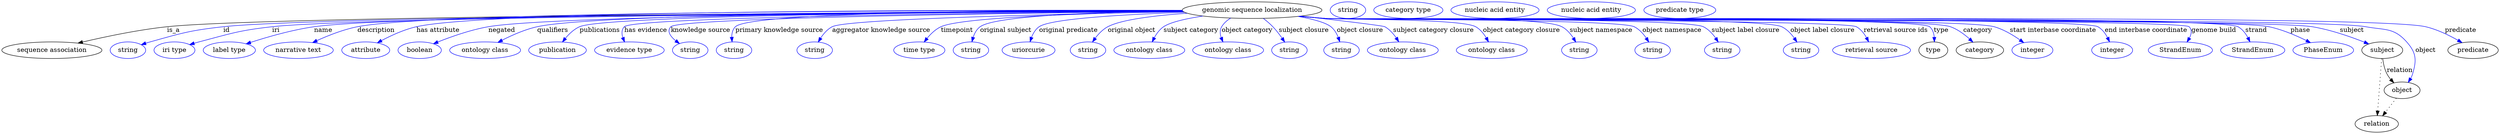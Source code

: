 digraph {
	graph [bb="0,0,5414.1,283"];
	node [label="\N"];
	"genomic sequence localization"	[height=0.5,
		label="genomic sequence localization",
		pos="2710.5,265",
		width=4.2066];
	"sequence association"	[height=0.5,
		pos="108.54,178",
		width=3.015];
	"genomic sequence localization" -> "sequence association"	[label=is_a,
		lp="372.54,221.5",
		pos="e,165.18,193.4 2559.4,263.35 2074.3,261.06 575.86,252.15 358.54,229 295.62,222.3 225,207.49 174.91,195.71"];
	id	[color=blue,
		height=0.5,
		label=string,
		pos="273.54,178",
		width=1.0652];
	"genomic sequence localization" -> id	[color=blue,
		label=id,
		lp="487.54,221.5",
		pos="e,302.53,189.98 2559.5,263.28 2091.5,260.83 685.35,251.66 480.54,229 408.81,221.06 391.05,215.43 321.54,196 318.43,195.13 315.24,\
194.17 312.04,193.15",
		style=solid];
	iri	[color=blue,
		height=0.5,
		label="iri type",
		pos="374.54,178",
		width=1.2277];
	"genomic sequence localization" -> iri	[color=blue,
		label=iri,
		lp="593.54,221.5",
		pos="e,407.46,190.15 2559.8,263.17 2107.3,260.44 779.72,250.68 585.54,229 514.25,221.04 496.9,214.31 427.54,196 424.17,195.11 420.69,\
194.13 417.21,193.11",
		style=solid];
	name	[color=blue,
		height=0.5,
		label="label type",
		pos="493.54,178",
		width=1.5707];
	"genomic sequence localization" -> name	[color=blue,
		label=name,
		lp="696.54,221.5",
		pos="e,530.12,191.9 2559.2,263.57 2119.4,262.02 860.69,255.32 676.54,229 629.15,222.23 576.59,207.03 540,195.16",
		style=solid];
	description	[color=blue,
		height=0.5,
		label="narrative text",
		pos="643.54,178",
		width=2.0943];
	"genomic sequence localization" -> description	[color=blue,
		label=description,
		lp="810.04,221.5",
		pos="e,673.66,194.53 2558.8,264.39 2132.3,265.05 942.62,263.71 769.54,229 739.39,222.95 707.2,210.06 682.9,198.87",
		style=solid];
	"has attribute"	[color=blue,
		height=0.5,
		label=attribute,
		pos="788.54,178",
		width=1.4443];
	"genomic sequence localization" -> "has attribute"	[color=blue,
		label="has attribute",
		lp="944.54,221.5",
		pos="e,813.47,194.04 2559,264.62 2152.3,265.78 1057,265.44 897.54,229 871.02,222.94 843.18,210.04 822.27,198.86",
		style=solid];
	negated	[color=blue,
		height=0.5,
		label=boolean,
		pos="905.54,178",
		width=1.2999];
	"genomic sequence localization" -> negated	[color=blue,
		label=negated,
		lp="1082.5,221.5",
		pos="e,935.17,192.01 2559.5,263.43 2178.7,261.62 1199.1,254.51 1053.5,229 1015.5,222.33 973.98,207.61 944.63,195.86",
		style=solid];
	qualifiers	[color=blue,
		height=0.5,
		label="ontology class",
		pos="1046.5,178",
		width=2.1304];
	"genomic sequence localization" -> qualifiers	[color=blue,
		label=qualifiers,
		lp="1193,221.5",
		pos="e,1074.3,194.98 2559.1,263.95 2195.6,263.36 1293.4,258.86 1159.5,229 1132.9,223.06 1104.9,210.68 1083.4,199.73",
		style=solid];
	publications	[color=blue,
		height=0.5,
		label=publication,
		pos="1203.5,178",
		width=1.7332];
	"genomic sequence localization" -> publications	[color=blue,
		label=publications,
		lp="1295.5,221.5",
		pos="e,1214.3,195.82 2559.4,263.47 2198.2,261.78 1310.5,254.99 1251.5,229 1239.3,223.62 1228.7,213.51 1220.5,203.79",
		style=solid];
	"has evidence"	[color=blue,
		height=0.5,
		label="evidence type",
		pos="1359.5,178",
		width=2.0943];
	"genomic sequence localization" -> "has evidence"	[color=blue,
		label="has evidence",
		lp="1395,221.5",
		pos="e,1349,195.95 2560,262.86 2210,259.87 1369.4,250.45 1348.5,229 1342.4,222.71 1342.7,213.83 1345.3,205.29",
		style=solid];
	"knowledge source"	[color=blue,
		height=0.5,
		label=string,
		pos="1491.5,178",
		width=1.0652];
	"genomic sequence localization" -> "knowledge source"	[color=blue,
		label="knowledge source",
		lp="1514,221.5",
		pos="e,1468.2,192.4 2560.5,262.55 2230.4,258.99 1468.7,248.66 1449.5,229 1440.2,219.43 1448.4,208.07 1459.9,198.61",
		style=solid];
	"primary knowledge source"	[color=blue,
		height=0.5,
		label=string,
		pos="1586.5,178",
		width=1.0652];
	"genomic sequence localization" -> "primary knowledge source"	[color=blue,
		label="primary knowledge source",
		lp="1684.5,221.5",
		pos="e,1582.3,196.23 2558.9,264.61 2260.7,265.09 1623.7,262.19 1589.5,229 1583.6,223.2 1581.6,214.76 1581.6,206.46",
		style=solid];
	"aggregator knowledge source"	[color=blue,
		height=0.5,
		label=string,
		pos="1761.5,178",
		width=1.0652];
	"genomic sequence localization" -> "aggregator knowledge source"	[color=blue,
		label="aggregator knowledge source",
		lp="1906,221.5",
		pos="e,1769.3,195.66 2561.8,261.59 2312.2,257.08 1832.7,246.23 1799.5,229 1789.1,223.59 1780.8,213.89 1774.6,204.47",
		style=solid];
	timepoint	[color=blue,
		height=0.5,
		label="time type",
		pos="1988.5,178",
		width=1.5346];
	"genomic sequence localization" -> timepoint	[color=blue,
		label=timepoint,
		lp="2070.5,221.5",
		pos="e,1999.1,195.68 2561,262.13 2376.6,258.91 2081.8,250.45 2035.5,229 2023.5,223.44 2013.1,213.31 2005.2,203.61",
		style=solid];
	"original subject"	[color=blue,
		height=0.5,
		label=string,
		pos="2100.5,178",
		width=1.0652];
	"genomic sequence localization" -> "original subject"	[color=blue,
		label="original subject",
		lp="2176.5,221.5",
		pos="e,2102.7,196.27 2559.5,263.35 2396.5,261.34 2155.3,254.1 2120.5,229 2113,223.58 2108.3,214.85 2105.4,206.19",
		style=solid];
	"original predicate"	[color=blue,
		height=0.5,
		label=uriorcurie,
		pos="2225.5,178",
		width=1.5887];
	"genomic sequence localization" -> "original predicate"	[color=blue,
		label="original predicate",
		lp="2312,221.5",
		pos="e,2228.8,196.28 2564.1,260.29 2438.6,255.9 2274.2,246.82 2248.5,229 2240.7,223.53 2235.4,214.68 2232,205.93",
		style=solid];
	"original object"	[color=blue,
		height=0.5,
		label=string,
		pos="2354.5,178",
		width=1.0652];
	"genomic sequence localization" -> "original object"	[color=blue,
		label="original object",
		lp="2449,221.5",
		pos="e,2364.3,195.88 2569.8,258.25 2501.3,253.47 2427.4,244.77 2397.5,229 2386.7,223.27 2377.4,213.57 2370.2,204.23",
		style=solid];
	"subject category"	[color=blue,
		height=0.5,
		label="ontology class",
		pos="2487.5,178",
		width=2.1304];
	"genomic sequence localization" -> "subject category"	[color=blue,
		label="subject category",
		lp="2578,221.5",
		pos="e,2493.8,196.02 2603.8,252.21 2567.9,246.63 2533.2,238.97 2518.5,229 2509.9,223.11 2503.2,213.93 2498.3,205.03",
		style=solid];
	"object category"	[color=blue,
		height=0.5,
		label="ontology class",
		pos="2658.5,178",
		width=2.1304];
	"genomic sequence localization" -> "object category"	[color=blue,
		label="object category",
		lp="2700,221.5",
		pos="e,2647.3,196.12 2664.1,247.74 2656.3,242.92 2649.2,236.78 2644.5,229 2640.2,221.86 2640.9,213.36 2643.4,205.41",
		style=solid];
	"subject closure"	[color=blue,
		height=0.5,
		label=string,
		pos="2791.5,178",
		width=1.0652];
	"genomic sequence localization" -> "subject closure"	[color=blue,
		label="subject closure",
		lp="2823,221.5",
		pos="e,2781.3,195.67 2735,247.03 2742,241.64 2749.4,235.41 2755.5,229 2762.8,221.45 2769.8,212.36 2775.6,204.01",
		style=solid];
	"object closure"	[color=blue,
		height=0.5,
		label=string,
		pos="2904.5,178",
		width=1.0652];
	"genomic sequence localization" -> "object closure"	[color=blue,
		label="object closure",
		lp="2944.5,221.5",
		pos="e,2900.8,196.33 2810.4,251.34 2841,245.82 2869.7,238.42 2881.5,229 2888.9,223.19 2893.9,214.53 2897.4,206.04",
		style=solid];
	"subject category closure"	[color=blue,
		height=0.5,
		label="ontology class",
		pos="3037.5,178",
		width=2.1304];
	"genomic sequence localization" -> "subject category closure"	[color=blue,
		label="subject category closure",
		lp="3104,221.5",
		pos="e,3028.7,196.31 2820.7,252.59 2898.6,244.2 2990.6,233.51 2998.5,229 3008.6,223.33 3016.9,213.95 3023.3,204.84",
		style=solid];
	"object category closure"	[color=blue,
		height=0.5,
		label="ontology class",
		pos="3230.5,178",
		width=2.1304];
	"genomic sequence localization" -> "object category closure"	[color=blue,
		label="object category closure",
		lp="3295,221.5",
		pos="e,3223.5,196.05 2816.1,252.09 2834.6,250.23 2853.6,248.44 2871.5,247 2907.5,244.11 3164,246.53 3195.5,229 3205.3,223.59 3212.9,214.21 \
3218.5,205.02",
		style=solid];
	"subject namespace"	[color=blue,
		height=0.5,
		label=string,
		pos="3420.5,178",
		width=1.0652];
	"genomic sequence localization" -> "subject namespace"	[color=blue,
		label="subject namespace",
		lp="3467.5,221.5",
		pos="e,3412.8,195.68 2814.8,251.91 2833.7,250.03 2853.2,248.29 2871.5,247 2928.2,243.01 3332.1,255.14 3382.5,229 3393,223.6 3401.3,213.91 \
3407.5,204.48",
		style=solid];
	"object namespace"	[color=blue,
		height=0.5,
		label=string,
		pos="3579.5,178",
		width=1.0652];
	"genomic sequence localization" -> "object namespace"	[color=blue,
		label="object namespace",
		lp="3621.5,221.5",
		pos="e,3571.2,195.73 2814.4,251.83 2833.4,249.95 2853,248.22 2871.5,247 2908.6,244.55 3506.3,245.53 3539.5,229 3550.4,223.62 3559.2,213.79 \
3565.8,204.26",
		style=solid];
	"subject label closure"	[color=blue,
		height=0.5,
		label=string,
		pos="3730.5,178",
		width=1.0652];
	"genomic sequence localization" -> "subject label closure"	[color=blue,
		label="subject label closure",
		lp="3781.5,221.5",
		pos="e,3721.9,195.76 2813.9,251.8 2833.1,249.91 2852.9,248.19 2871.5,247 2916.9,244.11 3648.7,248.89 3689.5,229 3700.5,223.66 3709.6,\
213.84 3716.3,204.3",
		style=solid];
	"object label closure"	[color=blue,
		height=0.5,
		label=string,
		pos="3901.5,178",
		width=1.0652];
	"genomic sequence localization" -> "object label closure"	[color=blue,
		label="object label closure",
		lp="3948,221.5",
		pos="e,3892.6,195.79 2813.5,251.78 2832.8,249.88 2852.7,248.16 2871.5,247 2926.3,243.61 3810,252.64 3859.5,229 3870.7,223.69 3879.9,213.88 \
3886.9,204.34",
		style=solid];
	"retrieval source ids"	[color=blue,
		height=0.5,
		label="retrieval source",
		pos="4054.5,178",
		width=2.347];
	"genomic sequence localization" -> "retrieval source ids"	[color=blue,
		label="retrieval source ids",
		lp="4107,221.5",
		pos="e,4048.2,196.18 2813.5,251.74 2832.8,249.84 2852.7,248.14 2871.5,247 2903.4,245.07 3993.5,244.36 4021.5,229 4031.1,223.75 4038.4,\
214.39 4043.6,205.19",
		style=solid];
	type	[height=0.5,
		pos="4188.5,178",
		width=0.86659];
	"genomic sequence localization" -> type	[color=blue,
		label=type,
		lp="4205.5,221.5",
		pos="e,4190.9,196.02 2813.5,251.71 2832.8,249.82 2852.7,248.12 2871.5,247 2907.8,244.84 4153,252.78 4180.5,229 4187.1,223.36 4189.8,214.7 \
4190.6,206.16",
		style=solid];
	category	[height=0.5,
		pos="4289.5,178",
		width=1.4263];
	"genomic sequence localization" -> category	[color=blue,
		label=category,
		lp="4285,221.5",
		pos="e,4274.5,195.47 2813.1,251.75 2832.5,249.84 2852.6,248.12 2871.5,247 2946.6,242.55 4154.6,253.96 4225.5,229 4241.1,223.53 4255.8,\
212.61 4267.2,202.37",
		style=solid];
	"start interbase coordinate"	[color=blue,
		height=0.5,
		label=integer,
		pos="4403.5,178",
		width=1.2277];
	"genomic sequence localization" -> "start interbase coordinate"	[color=blue,
		label="start interbase coordinate",
		lp="4448,221.5",
		pos="e,4384.8,194.31 2813.1,251.74 2832.5,249.82 2852.6,248.12 2871.5,247 2951.9,242.27 4243.1,251.04 4320.5,229 4340.7,223.26 4360.9,\
211.27 4376.3,200.47",
		style=solid];
	"end interbase coordinate"	[color=blue,
		height=0.5,
		label=integer,
		pos="4576.5,178",
		width=1.2277];
	"genomic sequence localization" -> "end interbase coordinate"	[color=blue,
		label="end interbase coordinate",
		lp="4650,221.5",
		pos="e,4570.9,196.17 2813.1,251.71 2832.5,249.8 2852.6,248.1 2871.5,247 2918,244.31 4505,251.83 4545.5,229 4554.8,223.79 4561.6,214.57 \
4566.5,205.46",
		style=solid];
	"genome build"	[color=blue,
		height=0.5,
		label=StrandEnum,
		pos="4724.5,178",
		width=1.9318];
	"genomic sequence localization" -> "genome build"	[color=blue,
		label="genome build",
		lp="4797,221.5",
		pos="e,4739,195.74 2813.1,251.69 2832.5,249.78 2852.6,248.09 2871.5,247 2897.5,245.51 4725.2,247.47 4743.5,229 4750.1,222.34 4748.6,213.16 \
4744.3,204.48",
		style=solid];
	strand	[color=blue,
		height=0.5,
		label=StrandEnum,
		pos="4881.5,178",
		width=1.9318];
	"genomic sequence localization" -> strand	[color=blue,
		label=strand,
		lp="4889,221.5",
		pos="e,4875.6,196.19 2813.1,251.69 2832.5,249.78 2852.6,248.08 2871.5,247 2926.4,243.86 4801.5,255.6 4849.5,229 4859,223.76 4866.1,214.41 \
4871.2,205.2",
		style=solid];
	phase	[color=blue,
		height=0.5,
		label=PhaseEnum,
		pos="5034.5,178",
		width=1.8234];
	"genomic sequence localization" -> phase	[color=blue,
		label=phase,
		lp="4985,221.5",
		pos="e,5006.9,194.37 2813.1,251.68 2832.5,249.77 2852.6,248.08 2871.5,247 2985,240.53 4805.3,252.11 4916.5,229 4945.1,223.07 4975.3,210.13 \
4998,198.89",
		style=solid];
	subject	[height=0.5,
		pos="5162.5,178",
		width=1.2277];
	"genomic sequence localization" -> subject	[color=blue,
		label=subject,
		lp="5096.5,221.5",
		pos="e,5133.2,191.66 2813.1,251.67 2832.5,249.77 2852.6,248.08 2871.5,247 2990.2,240.25 4893.3,248.3 5010.5,229 5050.2,222.47 5093.7,\
207.32 5123.9,195.4",
		style=solid];
	object	[height=0.5,
		pos="5205.5,91",
		width=1.0832];
	"genomic sequence localization" -> object	[color=blue,
		label=object,
		lp="5256.5,178",
		pos="e,5218.9,108.09 2813.1,251.67 2832.5,249.76 2852.6,248.07 2871.5,247 2996.6,239.91 5003.3,251.62 5126.5,229 5168,221.38 5187.5,227.55 \
5215.5,196 5236.3,172.66 5237.5,156.9 5228.5,127 5227.5,123.55 5226,120.13 5224.3,116.85",
		style=solid];
	predicate	[height=0.5,
		pos="5359.5,178",
		width=1.5165];
	"genomic sequence localization" -> predicate	[color=blue,
		label=predicate,
		lp="5332.5,221.5",
		pos="e,5335.7,194.37 2812.6,251.7 2832.2,249.78 2852.5,248.08 2871.5,247 3003.8,239.53 5127.5,259.17 5256.5,229 5281.4,223.18 5307.3,\
210.58 5326.9,199.49",
		style=solid];
	association_type	[color=blue,
		height=0.5,
		label=string,
		pos="2918.5,265",
		width=1.0652];
	association_category	[color=blue,
		height=0.5,
		label="category type",
		pos="3049.5,265",
		width=2.0762];
	subject -> object	[label=relation,
		lp="5200.5,134.5",
		pos="e,5187.6,107.23 5163.6,159.55 5164.8,149.57 5167.3,137.07 5172.5,127 5174.8,122.68 5177.7,118.52 5180.9,114.66"];
	relation	[height=0.5,
		pos="5150.5,18",
		width=1.2999];
	subject -> relation	[pos="e,5151.8,36.188 5161.2,159.79 5159.2,132.48 5155.1,78.994 5152.6,46.38",
		style=dotted];
	"genomic sequence localization_subject"	[color=blue,
		height=0.5,
		label="nucleic acid entity",
		pos="3237.5,265",
		width=2.6539];
	object -> relation	[pos="e,5163.4,35.54 5193.1,73.889 5186.1,64.939 5177.4,53.617 5169.6,43.584",
		style=dotted];
	"genomic sequence localization_object"	[color=blue,
		height=0.5,
		label="nucleic acid entity",
		pos="3446.5,265",
		width=2.6539];
	"genomic sequence localization_predicate"	[color=blue,
		height=0.5,
		label="predicate type",
		pos="3638.5,265",
		width=2.1665];
}
